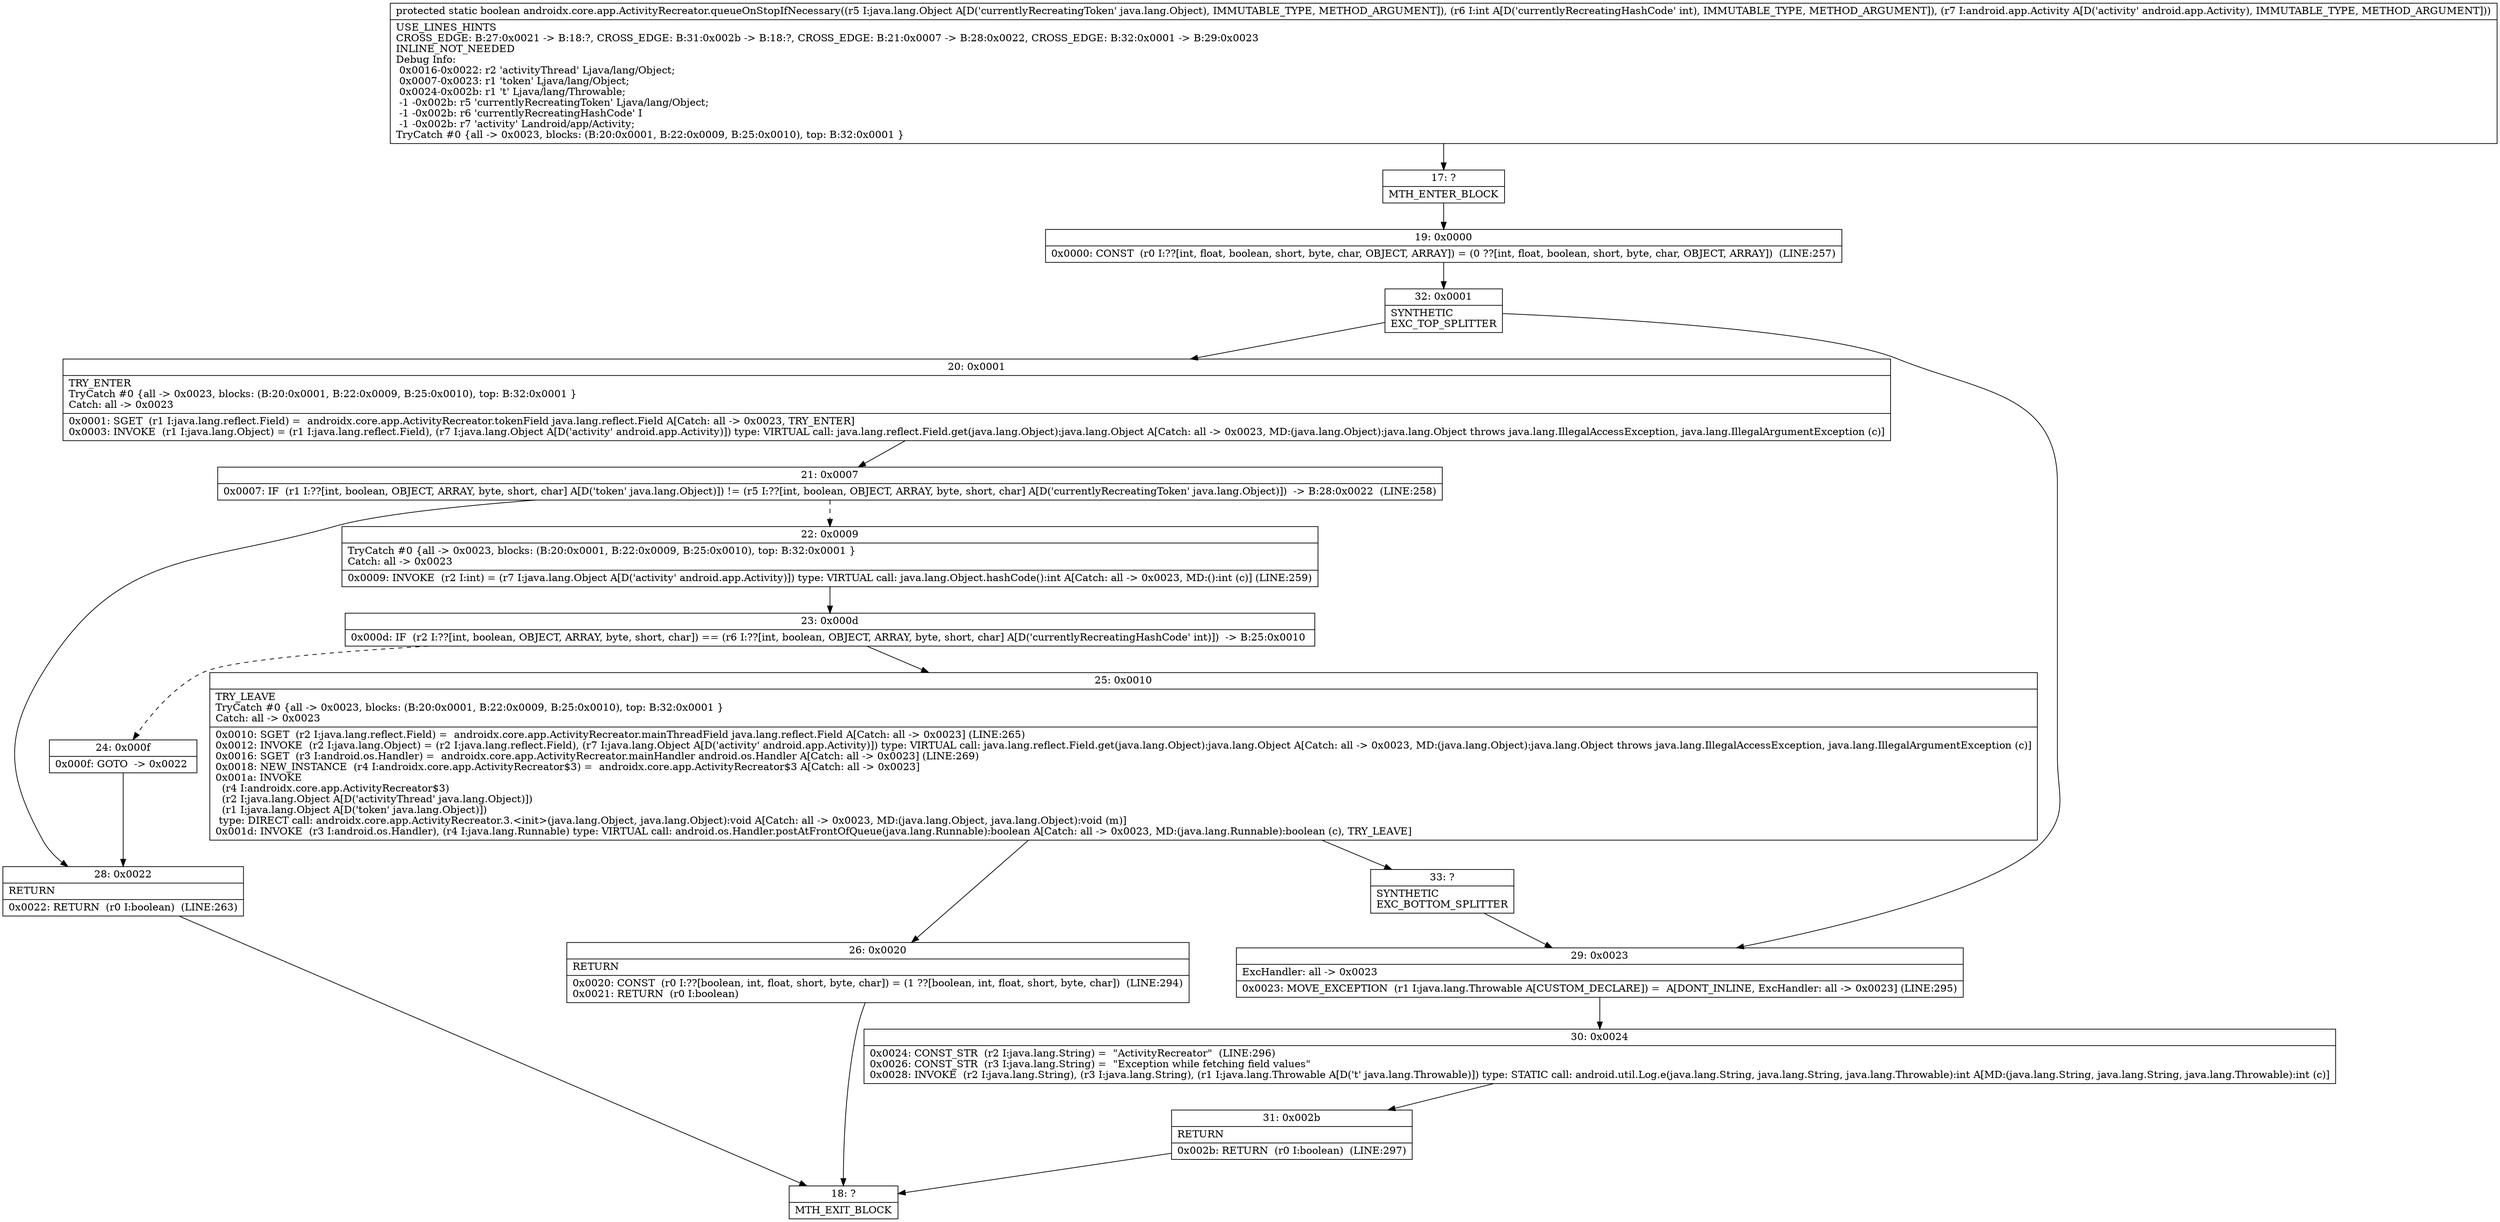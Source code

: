 digraph "CFG forandroidx.core.app.ActivityRecreator.queueOnStopIfNecessary(Ljava\/lang\/Object;ILandroid\/app\/Activity;)Z" {
Node_17 [shape=record,label="{17\:\ ?|MTH_ENTER_BLOCK\l}"];
Node_19 [shape=record,label="{19\:\ 0x0000|0x0000: CONST  (r0 I:??[int, float, boolean, short, byte, char, OBJECT, ARRAY]) = (0 ??[int, float, boolean, short, byte, char, OBJECT, ARRAY])  (LINE:257)\l}"];
Node_32 [shape=record,label="{32\:\ 0x0001|SYNTHETIC\lEXC_TOP_SPLITTER\l}"];
Node_20 [shape=record,label="{20\:\ 0x0001|TRY_ENTER\lTryCatch #0 \{all \-\> 0x0023, blocks: (B:20:0x0001, B:22:0x0009, B:25:0x0010), top: B:32:0x0001 \}\lCatch: all \-\> 0x0023\l|0x0001: SGET  (r1 I:java.lang.reflect.Field) =  androidx.core.app.ActivityRecreator.tokenField java.lang.reflect.Field A[Catch: all \-\> 0x0023, TRY_ENTER]\l0x0003: INVOKE  (r1 I:java.lang.Object) = (r1 I:java.lang.reflect.Field), (r7 I:java.lang.Object A[D('activity' android.app.Activity)]) type: VIRTUAL call: java.lang.reflect.Field.get(java.lang.Object):java.lang.Object A[Catch: all \-\> 0x0023, MD:(java.lang.Object):java.lang.Object throws java.lang.IllegalAccessException, java.lang.IllegalArgumentException (c)]\l}"];
Node_21 [shape=record,label="{21\:\ 0x0007|0x0007: IF  (r1 I:??[int, boolean, OBJECT, ARRAY, byte, short, char] A[D('token' java.lang.Object)]) != (r5 I:??[int, boolean, OBJECT, ARRAY, byte, short, char] A[D('currentlyRecreatingToken' java.lang.Object)])  \-\> B:28:0x0022  (LINE:258)\l}"];
Node_22 [shape=record,label="{22\:\ 0x0009|TryCatch #0 \{all \-\> 0x0023, blocks: (B:20:0x0001, B:22:0x0009, B:25:0x0010), top: B:32:0x0001 \}\lCatch: all \-\> 0x0023\l|0x0009: INVOKE  (r2 I:int) = (r7 I:java.lang.Object A[D('activity' android.app.Activity)]) type: VIRTUAL call: java.lang.Object.hashCode():int A[Catch: all \-\> 0x0023, MD:():int (c)] (LINE:259)\l}"];
Node_23 [shape=record,label="{23\:\ 0x000d|0x000d: IF  (r2 I:??[int, boolean, OBJECT, ARRAY, byte, short, char]) == (r6 I:??[int, boolean, OBJECT, ARRAY, byte, short, char] A[D('currentlyRecreatingHashCode' int)])  \-\> B:25:0x0010 \l}"];
Node_24 [shape=record,label="{24\:\ 0x000f|0x000f: GOTO  \-\> 0x0022 \l}"];
Node_25 [shape=record,label="{25\:\ 0x0010|TRY_LEAVE\lTryCatch #0 \{all \-\> 0x0023, blocks: (B:20:0x0001, B:22:0x0009, B:25:0x0010), top: B:32:0x0001 \}\lCatch: all \-\> 0x0023\l|0x0010: SGET  (r2 I:java.lang.reflect.Field) =  androidx.core.app.ActivityRecreator.mainThreadField java.lang.reflect.Field A[Catch: all \-\> 0x0023] (LINE:265)\l0x0012: INVOKE  (r2 I:java.lang.Object) = (r2 I:java.lang.reflect.Field), (r7 I:java.lang.Object A[D('activity' android.app.Activity)]) type: VIRTUAL call: java.lang.reflect.Field.get(java.lang.Object):java.lang.Object A[Catch: all \-\> 0x0023, MD:(java.lang.Object):java.lang.Object throws java.lang.IllegalAccessException, java.lang.IllegalArgumentException (c)]\l0x0016: SGET  (r3 I:android.os.Handler) =  androidx.core.app.ActivityRecreator.mainHandler android.os.Handler A[Catch: all \-\> 0x0023] (LINE:269)\l0x0018: NEW_INSTANCE  (r4 I:androidx.core.app.ActivityRecreator$3) =  androidx.core.app.ActivityRecreator$3 A[Catch: all \-\> 0x0023]\l0x001a: INVOKE  \l  (r4 I:androidx.core.app.ActivityRecreator$3)\l  (r2 I:java.lang.Object A[D('activityThread' java.lang.Object)])\l  (r1 I:java.lang.Object A[D('token' java.lang.Object)])\l type: DIRECT call: androidx.core.app.ActivityRecreator.3.\<init\>(java.lang.Object, java.lang.Object):void A[Catch: all \-\> 0x0023, MD:(java.lang.Object, java.lang.Object):void (m)]\l0x001d: INVOKE  (r3 I:android.os.Handler), (r4 I:java.lang.Runnable) type: VIRTUAL call: android.os.Handler.postAtFrontOfQueue(java.lang.Runnable):boolean A[Catch: all \-\> 0x0023, MD:(java.lang.Runnable):boolean (c), TRY_LEAVE]\l}"];
Node_26 [shape=record,label="{26\:\ 0x0020|RETURN\l|0x0020: CONST  (r0 I:??[boolean, int, float, short, byte, char]) = (1 ??[boolean, int, float, short, byte, char])  (LINE:294)\l0x0021: RETURN  (r0 I:boolean) \l}"];
Node_18 [shape=record,label="{18\:\ ?|MTH_EXIT_BLOCK\l}"];
Node_33 [shape=record,label="{33\:\ ?|SYNTHETIC\lEXC_BOTTOM_SPLITTER\l}"];
Node_28 [shape=record,label="{28\:\ 0x0022|RETURN\l|0x0022: RETURN  (r0 I:boolean)  (LINE:263)\l}"];
Node_29 [shape=record,label="{29\:\ 0x0023|ExcHandler: all \-\> 0x0023\l|0x0023: MOVE_EXCEPTION  (r1 I:java.lang.Throwable A[CUSTOM_DECLARE]) =  A[DONT_INLINE, ExcHandler: all \-\> 0x0023] (LINE:295)\l}"];
Node_30 [shape=record,label="{30\:\ 0x0024|0x0024: CONST_STR  (r2 I:java.lang.String) =  \"ActivityRecreator\"  (LINE:296)\l0x0026: CONST_STR  (r3 I:java.lang.String) =  \"Exception while fetching field values\" \l0x0028: INVOKE  (r2 I:java.lang.String), (r3 I:java.lang.String), (r1 I:java.lang.Throwable A[D('t' java.lang.Throwable)]) type: STATIC call: android.util.Log.e(java.lang.String, java.lang.String, java.lang.Throwable):int A[MD:(java.lang.String, java.lang.String, java.lang.Throwable):int (c)]\l}"];
Node_31 [shape=record,label="{31\:\ 0x002b|RETURN\l|0x002b: RETURN  (r0 I:boolean)  (LINE:297)\l}"];
MethodNode[shape=record,label="{protected static boolean androidx.core.app.ActivityRecreator.queueOnStopIfNecessary((r5 I:java.lang.Object A[D('currentlyRecreatingToken' java.lang.Object), IMMUTABLE_TYPE, METHOD_ARGUMENT]), (r6 I:int A[D('currentlyRecreatingHashCode' int), IMMUTABLE_TYPE, METHOD_ARGUMENT]), (r7 I:android.app.Activity A[D('activity' android.app.Activity), IMMUTABLE_TYPE, METHOD_ARGUMENT]))  | USE_LINES_HINTS\lCROSS_EDGE: B:27:0x0021 \-\> B:18:?, CROSS_EDGE: B:31:0x002b \-\> B:18:?, CROSS_EDGE: B:21:0x0007 \-\> B:28:0x0022, CROSS_EDGE: B:32:0x0001 \-\> B:29:0x0023\lINLINE_NOT_NEEDED\lDebug Info:\l  0x0016\-0x0022: r2 'activityThread' Ljava\/lang\/Object;\l  0x0007\-0x0023: r1 'token' Ljava\/lang\/Object;\l  0x0024\-0x002b: r1 't' Ljava\/lang\/Throwable;\l  \-1 \-0x002b: r5 'currentlyRecreatingToken' Ljava\/lang\/Object;\l  \-1 \-0x002b: r6 'currentlyRecreatingHashCode' I\l  \-1 \-0x002b: r7 'activity' Landroid\/app\/Activity;\lTryCatch #0 \{all \-\> 0x0023, blocks: (B:20:0x0001, B:22:0x0009, B:25:0x0010), top: B:32:0x0001 \}\l}"];
MethodNode -> Node_17;Node_17 -> Node_19;
Node_19 -> Node_32;
Node_32 -> Node_20;
Node_32 -> Node_29;
Node_20 -> Node_21;
Node_21 -> Node_22[style=dashed];
Node_21 -> Node_28;
Node_22 -> Node_23;
Node_23 -> Node_24[style=dashed];
Node_23 -> Node_25;
Node_24 -> Node_28;
Node_25 -> Node_26;
Node_25 -> Node_33;
Node_26 -> Node_18;
Node_33 -> Node_29;
Node_28 -> Node_18;
Node_29 -> Node_30;
Node_30 -> Node_31;
Node_31 -> Node_18;
}

